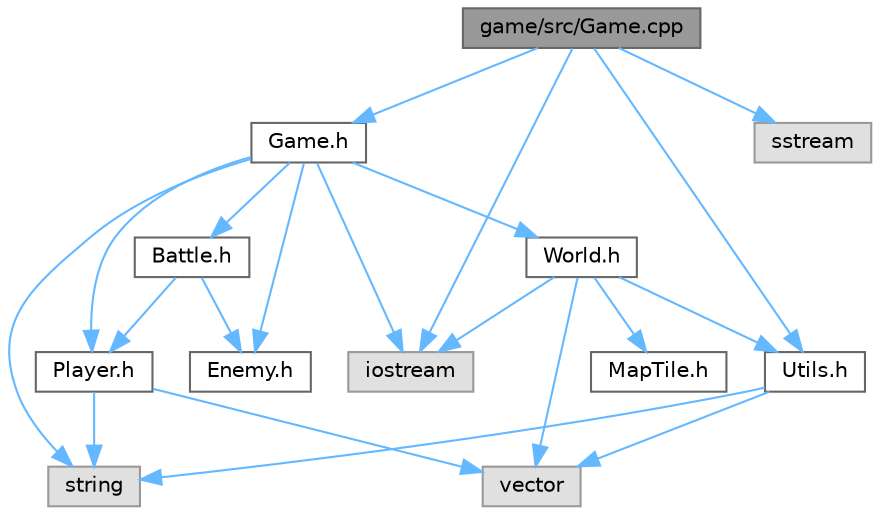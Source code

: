 digraph "game/src/Game.cpp"
{
 // LATEX_PDF_SIZE
  bgcolor="transparent";
  edge [fontname=Helvetica,fontsize=10,labelfontname=Helvetica,labelfontsize=10];
  node [fontname=Helvetica,fontsize=10,shape=box,height=0.2,width=0.4];
  Node1 [id="Node000001",label="game/src/Game.cpp",height=0.2,width=0.4,color="gray40", fillcolor="grey60", style="filled", fontcolor="black",tooltip="Implementation of the main game controller."];
  Node1 -> Node2 [id="edge1_Node000001_Node000002",color="steelblue1",style="solid",tooltip=" "];
  Node2 [id="Node000002",label="Game.h",height=0.2,width=0.4,color="grey40", fillcolor="white", style="filled",URL="$Game_8h.html",tooltip="Main game controller class."];
  Node2 -> Node3 [id="edge2_Node000002_Node000003",color="steelblue1",style="solid",tooltip=" "];
  Node3 [id="Node000003",label="iostream",height=0.2,width=0.4,color="grey60", fillcolor="#E0E0E0", style="filled",tooltip=" "];
  Node2 -> Node4 [id="edge3_Node000002_Node000004",color="steelblue1",style="solid",tooltip=" "];
  Node4 [id="Node000004",label="string",height=0.2,width=0.4,color="grey60", fillcolor="#E0E0E0", style="filled",tooltip=" "];
  Node2 -> Node5 [id="edge4_Node000002_Node000005",color="steelblue1",style="solid",tooltip=" "];
  Node5 [id="Node000005",label="Player.h",height=0.2,width=0.4,color="grey40", fillcolor="white", style="filled",URL="$Player_8h.html",tooltip="Player character class."];
  Node5 -> Node4 [id="edge5_Node000005_Node000004",color="steelblue1",style="solid",tooltip=" "];
  Node5 -> Node6 [id="edge6_Node000005_Node000006",color="steelblue1",style="solid",tooltip=" "];
  Node6 [id="Node000006",label="vector",height=0.2,width=0.4,color="grey60", fillcolor="#E0E0E0", style="filled",tooltip=" "];
  Node2 -> Node7 [id="edge7_Node000002_Node000007",color="steelblue1",style="solid",tooltip=" "];
  Node7 [id="Node000007",label="Enemy.h",height=0.2,width=0.4,color="grey40", fillcolor="white", style="filled",URL="$Enemy_8h.html",tooltip="Enemy character class."];
  Node2 -> Node8 [id="edge8_Node000002_Node000008",color="steelblue1",style="solid",tooltip=" "];
  Node8 [id="Node000008",label="Battle.h",height=0.2,width=0.4,color="grey40", fillcolor="white", style="filled",URL="$Battle_8h.html",tooltip="Battle system class."];
  Node8 -> Node5 [id="edge9_Node000008_Node000005",color="steelblue1",style="solid",tooltip=" "];
  Node8 -> Node7 [id="edge10_Node000008_Node000007",color="steelblue1",style="solid",tooltip=" "];
  Node2 -> Node9 [id="edge11_Node000002_Node000009",color="steelblue1",style="solid",tooltip=" "];
  Node9 [id="Node000009",label="World.h",height=0.2,width=0.4,color="grey40", fillcolor="white", style="filled",URL="$World_8h.html",tooltip="Game world and map management class."];
  Node9 -> Node6 [id="edge12_Node000009_Node000006",color="steelblue1",style="solid",tooltip=" "];
  Node9 -> Node3 [id="edge13_Node000009_Node000003",color="steelblue1",style="solid",tooltip=" "];
  Node9 -> Node10 [id="edge14_Node000009_Node000010",color="steelblue1",style="solid",tooltip=" "];
  Node10 [id="Node000010",label="Utils.h",height=0.2,width=0.4,color="grey40", fillcolor="white", style="filled",URL="$Utils_8h.html",tooltip="Utility functions class."];
  Node10 -> Node4 [id="edge15_Node000010_Node000004",color="steelblue1",style="solid",tooltip=" "];
  Node10 -> Node6 [id="edge16_Node000010_Node000006",color="steelblue1",style="solid",tooltip=" "];
  Node9 -> Node11 [id="edge17_Node000009_Node000011",color="steelblue1",style="solid",tooltip=" "];
  Node11 [id="Node000011",label="MapTile.h",height=0.2,width=0.4,color="grey40", fillcolor="white", style="filled",URL="$MapTile_8h.html",tooltip="Individual map tile class."];
  Node1 -> Node10 [id="edge18_Node000001_Node000010",color="steelblue1",style="solid",tooltip=" "];
  Node1 -> Node3 [id="edge19_Node000001_Node000003",color="steelblue1",style="solid",tooltip=" "];
  Node1 -> Node12 [id="edge20_Node000001_Node000012",color="steelblue1",style="solid",tooltip=" "];
  Node12 [id="Node000012",label="sstream",height=0.2,width=0.4,color="grey60", fillcolor="#E0E0E0", style="filled",tooltip=" "];
}
